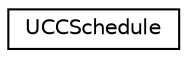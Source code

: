 digraph "Graphical Class Hierarchy"
{
  edge [fontname="Helvetica",fontsize="10",labelfontname="Helvetica",labelfontsize="10"];
  node [fontname="Helvetica",fontsize="10",shape=record];
  rankdir="LR";
  Node0 [label="UCCSchedule",height=0.2,width=0.4,color="black", fillcolor="white", style="filled",URL="$class_u_c_c_schedule.html"];
}
